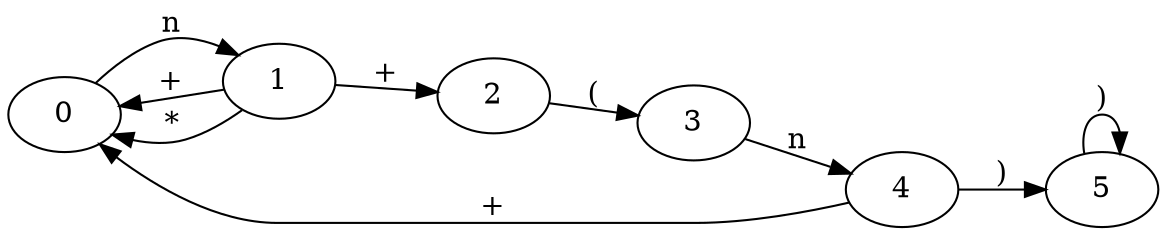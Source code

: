 digraph g {
rankdir = LR
0; 1; 2; 3; 4; 5;

0 -> 1[label="n"]
1 -> 0[label="+"]
1 -> 0[label="*"]
1 -> 2[label="+"]
2 -> 3[label="("]
3 -> 4[label="n"]
4 -> 5[label=")"]
4 -> 0[label="+"]
5 -> 5[label=")"]
}
